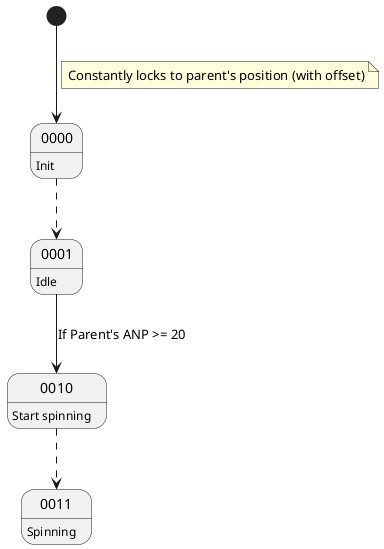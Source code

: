 @startuml Npc 255 - Helicopter Blades

[*] --> 0000
note on link : Constantly locks to parent's position (with offset)

0000 : Init
0000 -[dashed]-> 0001

0001 : Idle
0001 --> 0010 : If Parent's ANP >= 20

0010 : Start spinning
0010 -[dashed]-> 0011
0011 : Spinning

@enduml